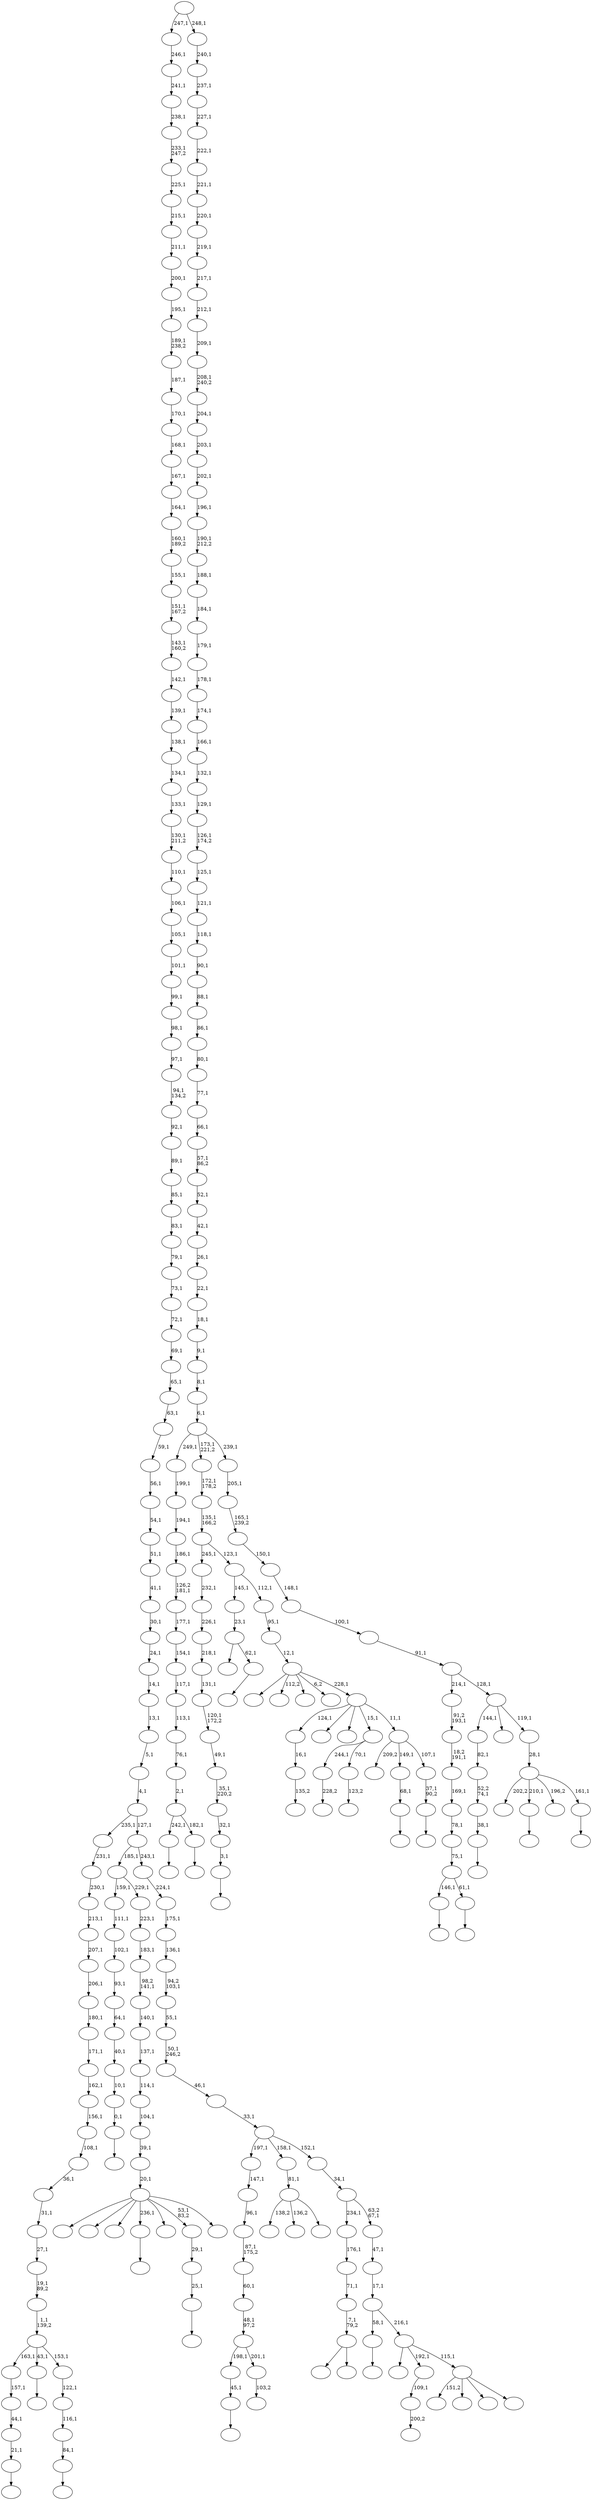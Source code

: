digraph T {
	300 [label=""]
	299 [label=""]
	298 [label=""]
	297 [label=""]
	296 [label=""]
	295 [label=""]
	294 [label=""]
	293 [label=""]
	292 [label=""]
	291 [label=""]
	290 [label=""]
	289 [label=""]
	288 [label=""]
	287 [label=""]
	286 [label=""]
	285 [label=""]
	284 [label=""]
	283 [label=""]
	282 [label=""]
	281 [label=""]
	280 [label=""]
	279 [label=""]
	278 [label=""]
	277 [label=""]
	276 [label=""]
	275 [label=""]
	274 [label=""]
	273 [label=""]
	272 [label=""]
	271 [label=""]
	270 [label=""]
	269 [label=""]
	268 [label=""]
	267 [label=""]
	266 [label=""]
	265 [label=""]
	264 [label=""]
	263 [label=""]
	262 [label=""]
	261 [label=""]
	260 [label=""]
	259 [label=""]
	258 [label=""]
	257 [label=""]
	256 [label=""]
	255 [label=""]
	254 [label=""]
	253 [label=""]
	252 [label=""]
	251 [label=""]
	250 [label=""]
	249 [label=""]
	248 [label=""]
	247 [label=""]
	246 [label=""]
	245 [label=""]
	244 [label=""]
	243 [label=""]
	242 [label=""]
	241 [label=""]
	240 [label=""]
	239 [label=""]
	238 [label=""]
	237 [label=""]
	236 [label=""]
	235 [label=""]
	234 [label=""]
	233 [label=""]
	232 [label=""]
	231 [label=""]
	230 [label=""]
	229 [label=""]
	228 [label=""]
	227 [label=""]
	226 [label=""]
	225 [label=""]
	224 [label=""]
	223 [label=""]
	222 [label=""]
	221 [label=""]
	220 [label=""]
	219 [label=""]
	218 [label=""]
	217 [label=""]
	216 [label=""]
	215 [label=""]
	214 [label=""]
	213 [label=""]
	212 [label=""]
	211 [label=""]
	210 [label=""]
	209 [label=""]
	208 [label=""]
	207 [label=""]
	206 [label=""]
	205 [label=""]
	204 [label=""]
	203 [label=""]
	202 [label=""]
	201 [label=""]
	200 [label=""]
	199 [label=""]
	198 [label=""]
	197 [label=""]
	196 [label=""]
	195 [label=""]
	194 [label=""]
	193 [label=""]
	192 [label=""]
	191 [label=""]
	190 [label=""]
	189 [label=""]
	188 [label=""]
	187 [label=""]
	186 [label=""]
	185 [label=""]
	184 [label=""]
	183 [label=""]
	182 [label=""]
	181 [label=""]
	180 [label=""]
	179 [label=""]
	178 [label=""]
	177 [label=""]
	176 [label=""]
	175 [label=""]
	174 [label=""]
	173 [label=""]
	172 [label=""]
	171 [label=""]
	170 [label=""]
	169 [label=""]
	168 [label=""]
	167 [label=""]
	166 [label=""]
	165 [label=""]
	164 [label=""]
	163 [label=""]
	162 [label=""]
	161 [label=""]
	160 [label=""]
	159 [label=""]
	158 [label=""]
	157 [label=""]
	156 [label=""]
	155 [label=""]
	154 [label=""]
	153 [label=""]
	152 [label=""]
	151 [label=""]
	150 [label=""]
	149 [label=""]
	148 [label=""]
	147 [label=""]
	146 [label=""]
	145 [label=""]
	144 [label=""]
	143 [label=""]
	142 [label=""]
	141 [label=""]
	140 [label=""]
	139 [label=""]
	138 [label=""]
	137 [label=""]
	136 [label=""]
	135 [label=""]
	134 [label=""]
	133 [label=""]
	132 [label=""]
	131 [label=""]
	130 [label=""]
	129 [label=""]
	128 [label=""]
	127 [label=""]
	126 [label=""]
	125 [label=""]
	124 [label=""]
	123 [label=""]
	122 [label=""]
	121 [label=""]
	120 [label=""]
	119 [label=""]
	118 [label=""]
	117 [label=""]
	116 [label=""]
	115 [label=""]
	114 [label=""]
	113 [label=""]
	112 [label=""]
	111 [label=""]
	110 [label=""]
	109 [label=""]
	108 [label=""]
	107 [label=""]
	106 [label=""]
	105 [label=""]
	104 [label=""]
	103 [label=""]
	102 [label=""]
	101 [label=""]
	100 [label=""]
	99 [label=""]
	98 [label=""]
	97 [label=""]
	96 [label=""]
	95 [label=""]
	94 [label=""]
	93 [label=""]
	92 [label=""]
	91 [label=""]
	90 [label=""]
	89 [label=""]
	88 [label=""]
	87 [label=""]
	86 [label=""]
	85 [label=""]
	84 [label=""]
	83 [label=""]
	82 [label=""]
	81 [label=""]
	80 [label=""]
	79 [label=""]
	78 [label=""]
	77 [label=""]
	76 [label=""]
	75 [label=""]
	74 [label=""]
	73 [label=""]
	72 [label=""]
	71 [label=""]
	70 [label=""]
	69 [label=""]
	68 [label=""]
	67 [label=""]
	66 [label=""]
	65 [label=""]
	64 [label=""]
	63 [label=""]
	62 [label=""]
	61 [label=""]
	60 [label=""]
	59 [label=""]
	58 [label=""]
	57 [label=""]
	56 [label=""]
	55 [label=""]
	54 [label=""]
	53 [label=""]
	52 [label=""]
	51 [label=""]
	50 [label=""]
	49 [label=""]
	48 [label=""]
	47 [label=""]
	46 [label=""]
	45 [label=""]
	44 [label=""]
	43 [label=""]
	42 [label=""]
	41 [label=""]
	40 [label=""]
	39 [label=""]
	38 [label=""]
	37 [label=""]
	36 [label=""]
	35 [label=""]
	34 [label=""]
	33 [label=""]
	32 [label=""]
	31 [label=""]
	30 [label=""]
	29 [label=""]
	28 [label=""]
	27 [label=""]
	26 [label=""]
	25 [label=""]
	24 [label=""]
	23 [label=""]
	22 [label=""]
	21 [label=""]
	20 [label=""]
	19 [label=""]
	18 [label=""]
	17 [label=""]
	16 [label=""]
	15 [label=""]
	14 [label=""]
	13 [label=""]
	12 [label=""]
	11 [label=""]
	10 [label=""]
	9 [label=""]
	8 [label=""]
	7 [label=""]
	6 [label=""]
	5 [label=""]
	4 [label=""]
	3 [label=""]
	2 [label=""]
	1 [label=""]
	0 [label=""]
	294 -> 295 [label=""]
	293 -> 294 [label="45,1"]
	291 -> 292 [label=""]
	290 -> 291 [label="21,1"]
	289 -> 290 [label="44,1"]
	288 -> 289 [label="157,1"]
	286 -> 287 [label=""]
	283 -> 284 [label="135,2"]
	282 -> 283 [label="16,1"]
	276 -> 277 [label=""]
	273 -> 274 [label=""]
	272 -> 276 [label="242,1"]
	272 -> 273 [label="182,1"]
	271 -> 272 [label="2,1"]
	270 -> 271 [label="76,1"]
	269 -> 270 [label="113,1"]
	268 -> 269 [label="117,1"]
	267 -> 268 [label="154,1"]
	266 -> 267 [label="177,1"]
	265 -> 266 [label="126,2\n181,1"]
	264 -> 265 [label="186,1"]
	263 -> 264 [label="194,1"]
	262 -> 263 [label="199,1"]
	258 -> 259 [label=""]
	256 -> 257 [label="103,2"]
	255 -> 293 [label="198,1"]
	255 -> 256 [label="201,1"]
	254 -> 255 [label="48,1\n97,2"]
	253 -> 254 [label="60,1"]
	252 -> 253 [label="87,1\n175,2"]
	251 -> 252 [label="96,1"]
	250 -> 251 [label="147,1"]
	248 -> 249 [label=""]
	247 -> 248 [label="0,1"]
	246 -> 247 [label="10,1"]
	245 -> 246 [label="40,1"]
	244 -> 245 [label="64,1"]
	243 -> 244 [label="93,1"]
	242 -> 243 [label="102,1"]
	241 -> 242 [label="111,1"]
	239 -> 240 [label=""]
	235 -> 236 [label="228,2"]
	233 -> 234 [label=""]
	232 -> 281 [label=""]
	232 -> 233 [label="62,1"]
	231 -> 232 [label="23,1"]
	229 -> 230 [label=""]
	228 -> 229 [label="3,1"]
	227 -> 228 [label="32,1"]
	226 -> 227 [label="35,1\n220,2"]
	225 -> 226 [label="49,1"]
	224 -> 225 [label="120,1\n172,2"]
	223 -> 224 [label="131,1"]
	222 -> 223 [label="218,1"]
	221 -> 222 [label="226,1"]
	220 -> 221 [label="232,1"]
	218 -> 297 [label="138,2"]
	218 -> 275 [label="136,2"]
	218 -> 219 [label=""]
	217 -> 218 [label="81,1"]
	213 -> 296 [label=""]
	213 -> 214 [label=""]
	212 -> 213 [label="7,1\n79,2"]
	211 -> 212 [label="71,1"]
	210 -> 211 [label="176,1"]
	208 -> 209 [label=""]
	207 -> 208 [label="25,1"]
	206 -> 207 [label="29,1"]
	204 -> 205 [label=""]
	202 -> 203 [label=""]
	201 -> 202 [label="38,1"]
	200 -> 201 [label="52,2\n74,1"]
	199 -> 200 [label="82,1"]
	194 -> 195 [label="123,2"]
	193 -> 235 [label="244,1"]
	193 -> 194 [label="70,1"]
	190 -> 191 [label=""]
	189 -> 286 [label="146,1"]
	189 -> 190 [label="61,1"]
	188 -> 189 [label="75,1"]
	187 -> 188 [label="78,1"]
	186 -> 187 [label="169,1"]
	185 -> 186 [label="18,2\n191,1"]
	184 -> 185 [label="91,2\n193,1"]
	182 -> 183 [label=""]
	181 -> 182 [label="84,1"]
	180 -> 181 [label="116,1"]
	179 -> 180 [label="122,1"]
	178 -> 288 [label="163,1"]
	178 -> 204 [label="43,1"]
	178 -> 179 [label="153,1"]
	177 -> 178 [label="1,1\n139,2"]
	176 -> 177 [label="19,1\n89,2"]
	175 -> 176 [label="27,1"]
	174 -> 175 [label="31,1"]
	173 -> 174 [label="36,1"]
	172 -> 173 [label="108,1"]
	171 -> 172 [label="156,1"]
	170 -> 171 [label="162,1"]
	169 -> 170 [label="171,1"]
	168 -> 169 [label="180,1"]
	167 -> 168 [label="206,1"]
	166 -> 167 [label="207,1"]
	165 -> 166 [label="213,1"]
	164 -> 165 [label="230,1"]
	163 -> 164 [label="231,1"]
	161 -> 162 [label=""]
	160 -> 161 [label="68,1"]
	158 -> 279 [label=""]
	158 -> 278 [label=""]
	158 -> 260 [label=""]
	158 -> 258 [label="236,1"]
	158 -> 215 [label=""]
	158 -> 206 [label="53,1\n83,2"]
	158 -> 159 [label=""]
	157 -> 158 [label="20,1"]
	156 -> 157 [label="39,1"]
	155 -> 156 [label="104,1"]
	154 -> 155 [label="114,1"]
	153 -> 154 [label="137,1"]
	152 -> 153 [label="140,1"]
	151 -> 152 [label="98,2\n141,1"]
	150 -> 151 [label="183,1"]
	149 -> 150 [label="223,1"]
	148 -> 241 [label="159,1"]
	148 -> 149 [label="229,1"]
	146 -> 147 [label="200,2"]
	145 -> 146 [label="109,1"]
	143 -> 144 [label=""]
	142 -> 143 [label="37,1\n90,2"]
	141 -> 280 [label="209,2"]
	141 -> 160 [label="149,1"]
	141 -> 142 [label="107,1"]
	140 -> 282 [label="124,1"]
	140 -> 261 [label=""]
	140 -> 237 [label=""]
	140 -> 193 [label="15,1"]
	140 -> 141 [label="11,1"]
	139 -> 300 [label=""]
	139 -> 238 [label="112,2"]
	139 -> 216 [label=""]
	139 -> 196 [label="6,2"]
	139 -> 140 [label="228,1"]
	138 -> 139 [label="12,1"]
	137 -> 138 [label="95,1"]
	136 -> 231 [label="145,1"]
	136 -> 137 [label="112,1"]
	135 -> 220 [label="245,1"]
	135 -> 136 [label="123,1"]
	134 -> 135 [label="135,1\n166,2"]
	133 -> 134 [label="172,1\n178,2"]
	130 -> 131 [label=""]
	128 -> 299 [label="151,2"]
	128 -> 192 [label=""]
	128 -> 132 [label=""]
	128 -> 129 [label=""]
	127 -> 285 [label=""]
	127 -> 145 [label="192,1"]
	127 -> 128 [label="115,1"]
	126 -> 130 [label="58,1"]
	126 -> 127 [label="216,1"]
	125 -> 126 [label="17,1"]
	124 -> 125 [label="47,1"]
	123 -> 210 [label="234,1"]
	123 -> 124 [label="63,2\n67,1"]
	122 -> 123 [label="34,1"]
	121 -> 250 [label="197,1"]
	121 -> 217 [label="158,1"]
	121 -> 122 [label="152,1"]
	120 -> 121 [label="33,1"]
	119 -> 120 [label="46,1"]
	118 -> 119 [label="50,1\n246,2"]
	117 -> 118 [label="55,1"]
	116 -> 117 [label="94,2\n103,1"]
	115 -> 116 [label="136,1"]
	114 -> 115 [label="175,1"]
	113 -> 114 [label="224,1"]
	112 -> 148 [label="185,1"]
	112 -> 113 [label="243,1"]
	111 -> 163 [label="235,1"]
	111 -> 112 [label="127,1"]
	110 -> 111 [label="4,1"]
	109 -> 110 [label="5,1"]
	108 -> 109 [label="13,1"]
	107 -> 108 [label="14,1"]
	106 -> 107 [label="24,1"]
	105 -> 106 [label="30,1"]
	104 -> 105 [label="41,1"]
	103 -> 104 [label="51,1"]
	102 -> 103 [label="54,1"]
	101 -> 102 [label="56,1"]
	100 -> 101 [label="59,1"]
	99 -> 100 [label="63,1"]
	98 -> 99 [label="65,1"]
	97 -> 98 [label="69,1"]
	96 -> 97 [label="72,1"]
	95 -> 96 [label="73,1"]
	94 -> 95 [label="79,1"]
	93 -> 94 [label="83,1"]
	92 -> 93 [label="85,1"]
	91 -> 92 [label="89,1"]
	90 -> 91 [label="92,1"]
	89 -> 90 [label="94,1\n134,2"]
	88 -> 89 [label="97,1"]
	87 -> 88 [label="98,1"]
	86 -> 87 [label="99,1"]
	85 -> 86 [label="101,1"]
	84 -> 85 [label="105,1"]
	83 -> 84 [label="106,1"]
	82 -> 83 [label="110,1"]
	81 -> 82 [label="130,1\n211,2"]
	80 -> 81 [label="133,1"]
	79 -> 80 [label="134,1"]
	78 -> 79 [label="138,1"]
	77 -> 78 [label="139,1"]
	76 -> 77 [label="142,1"]
	75 -> 76 [label="143,1\n160,2"]
	74 -> 75 [label="151,1\n167,2"]
	73 -> 74 [label="155,1"]
	72 -> 73 [label="160,1\n189,2"]
	71 -> 72 [label="164,1"]
	70 -> 71 [label="167,1"]
	69 -> 70 [label="168,1"]
	68 -> 69 [label="170,1"]
	67 -> 68 [label="187,1"]
	66 -> 67 [label="189,1\n238,2"]
	65 -> 66 [label="195,1"]
	64 -> 65 [label="200,1"]
	63 -> 64 [label="211,1"]
	62 -> 63 [label="215,1"]
	61 -> 62 [label="225,1"]
	60 -> 61 [label="233,1\n247,2"]
	59 -> 60 [label="238,1"]
	58 -> 59 [label="241,1"]
	57 -> 58 [label="246,1"]
	55 -> 56 [label=""]
	54 -> 298 [label="202,2"]
	54 -> 239 [label="210,1"]
	54 -> 197 [label="196,2"]
	54 -> 55 [label="161,1"]
	53 -> 54 [label="28,1"]
	52 -> 199 [label="144,1"]
	52 -> 198 [label=""]
	52 -> 53 [label="119,1"]
	51 -> 184 [label="214,1"]
	51 -> 52 [label="128,1"]
	50 -> 51 [label="91,1"]
	49 -> 50 [label="100,1"]
	48 -> 49 [label="148,1"]
	47 -> 48 [label="150,1"]
	46 -> 47 [label="165,1\n239,2"]
	45 -> 46 [label="205,1"]
	44 -> 262 [label="249,1"]
	44 -> 133 [label="173,1\n221,2"]
	44 -> 45 [label="239,1"]
	43 -> 44 [label="6,1"]
	42 -> 43 [label="8,1"]
	41 -> 42 [label="9,1"]
	40 -> 41 [label="18,1"]
	39 -> 40 [label="22,1"]
	38 -> 39 [label="26,1"]
	37 -> 38 [label="42,1"]
	36 -> 37 [label="52,1"]
	35 -> 36 [label="57,1\n86,2"]
	34 -> 35 [label="66,1"]
	33 -> 34 [label="77,1"]
	32 -> 33 [label="80,1"]
	31 -> 32 [label="86,1"]
	30 -> 31 [label="88,1"]
	29 -> 30 [label="90,1"]
	28 -> 29 [label="118,1"]
	27 -> 28 [label="121,1"]
	26 -> 27 [label="125,1"]
	25 -> 26 [label="126,1\n174,2"]
	24 -> 25 [label="129,1"]
	23 -> 24 [label="132,1"]
	22 -> 23 [label="166,1"]
	21 -> 22 [label="174,1"]
	20 -> 21 [label="178,1"]
	19 -> 20 [label="179,1"]
	18 -> 19 [label="184,1"]
	17 -> 18 [label="188,1"]
	16 -> 17 [label="190,1\n212,2"]
	15 -> 16 [label="196,1"]
	14 -> 15 [label="202,1"]
	13 -> 14 [label="203,1"]
	12 -> 13 [label="204,1"]
	11 -> 12 [label="208,1\n240,2"]
	10 -> 11 [label="209,1"]
	9 -> 10 [label="212,1"]
	8 -> 9 [label="217,1"]
	7 -> 8 [label="219,1"]
	6 -> 7 [label="220,1"]
	5 -> 6 [label="221,1"]
	4 -> 5 [label="222,1"]
	3 -> 4 [label="227,1"]
	2 -> 3 [label="237,1"]
	1 -> 2 [label="240,1"]
	0 -> 57 [label="247,1"]
	0 -> 1 [label="248,1"]
}
